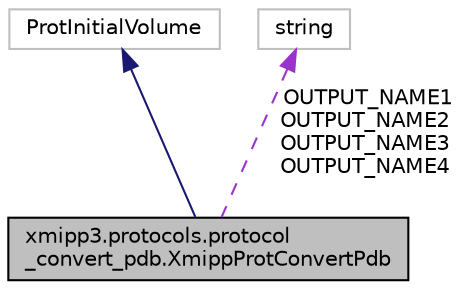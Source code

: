 digraph "xmipp3.protocols.protocol_convert_pdb.XmippProtConvertPdb"
{
  edge [fontname="Helvetica",fontsize="10",labelfontname="Helvetica",labelfontsize="10"];
  node [fontname="Helvetica",fontsize="10",shape=record];
  Node2 [label="xmipp3.protocols.protocol\l_convert_pdb.XmippProtConvertPdb",height=0.2,width=0.4,color="black", fillcolor="grey75", style="filled", fontcolor="black"];
  Node3 -> Node2 [dir="back",color="midnightblue",fontsize="10",style="solid",fontname="Helvetica"];
  Node3 [label="ProtInitialVolume",height=0.2,width=0.4,color="grey75", fillcolor="white", style="filled"];
  Node4 -> Node2 [dir="back",color="darkorchid3",fontsize="10",style="dashed",label=" OUTPUT_NAME1\nOUTPUT_NAME2\nOUTPUT_NAME3\nOUTPUT_NAME4" ,fontname="Helvetica"];
  Node4 [label="string",height=0.2,width=0.4,color="grey75", fillcolor="white", style="filled"];
}
